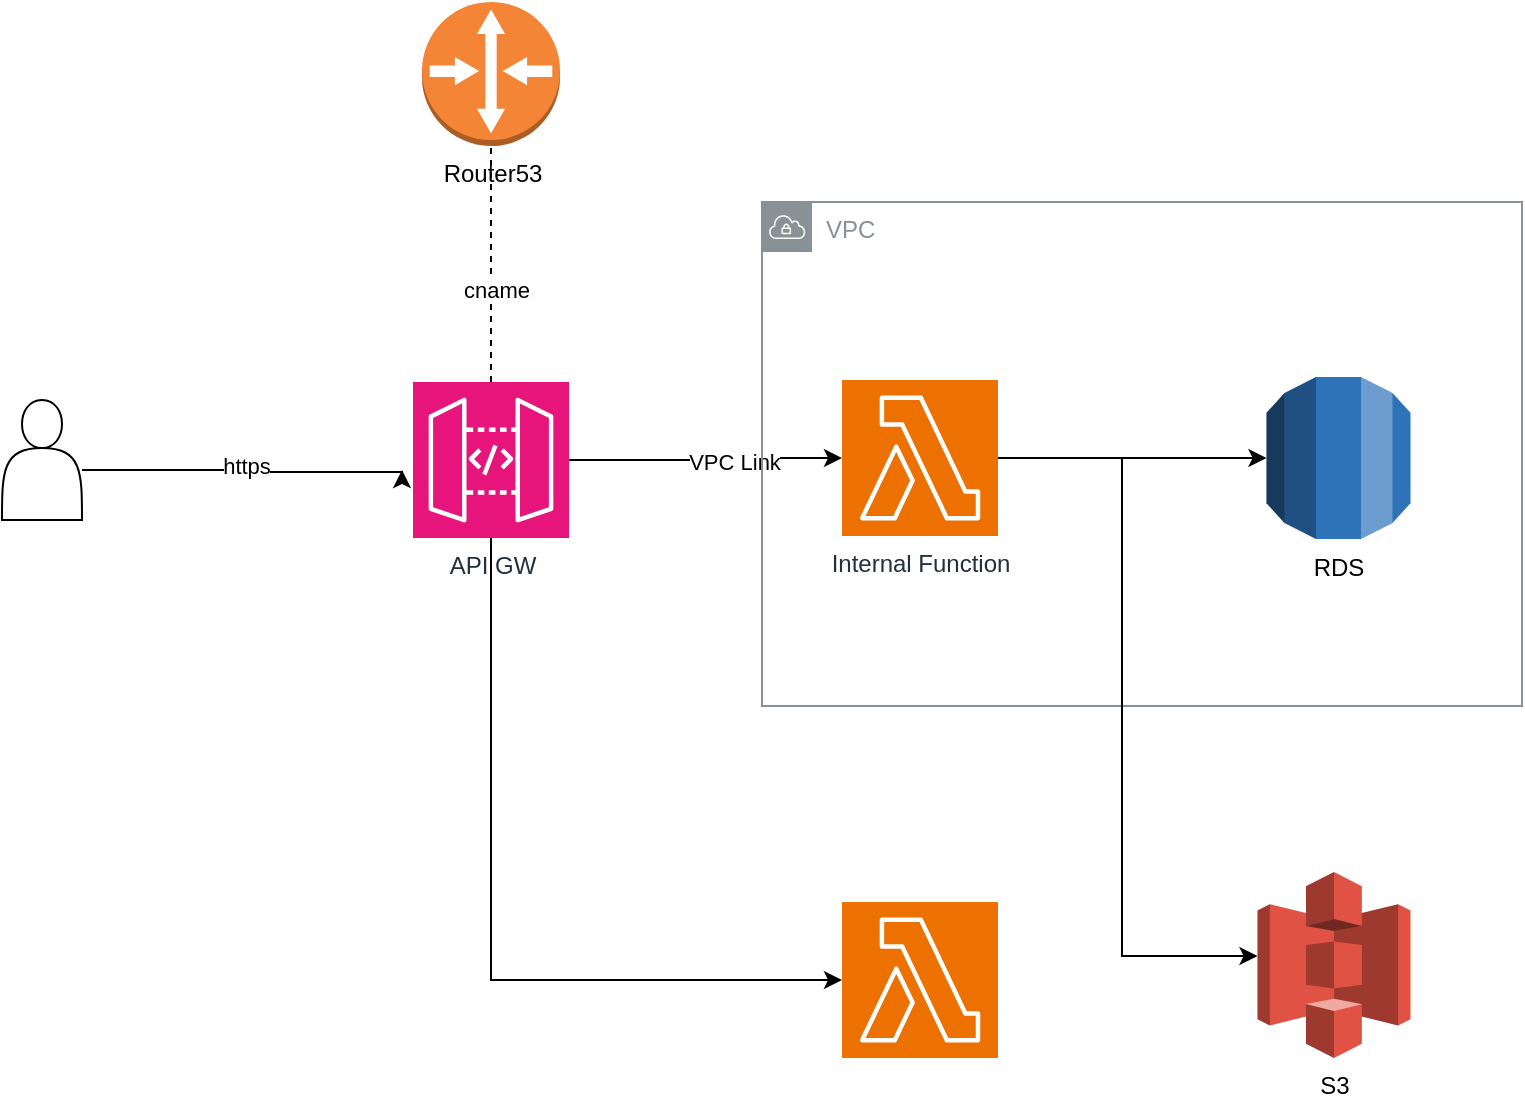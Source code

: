 <mxfile version="28.0.1">
  <diagram name="Page-1" id="Sqly4A1CR8OW14GbjRbu">
    <mxGraphModel dx="916" dy="504" grid="1" gridSize="10" guides="1" tooltips="1" connect="1" arrows="1" fold="1" page="1" pageScale="1" pageWidth="850" pageHeight="1100" math="0" shadow="0">
      <root>
        <mxCell id="0" />
        <mxCell id="1" parent="0" />
        <mxCell id="v7fJk_tXxCjoUoqcx3kz-2" value="Router53" style="outlineConnect=0;dashed=0;verticalLabelPosition=bottom;verticalAlign=top;align=center;html=1;shape=mxgraph.aws3.router;fillColor=#F58536;gradientColor=none;" vertex="1" parent="1">
          <mxGeometry x="260" y="150" width="69" height="72" as="geometry" />
        </mxCell>
        <mxCell id="v7fJk_tXxCjoUoqcx3kz-16" style="edgeStyle=orthogonalEdgeStyle;rounded=0;orthogonalLoop=1;jettySize=auto;html=1;" edge="1" parent="1" source="v7fJk_tXxCjoUoqcx3kz-3" target="v7fJk_tXxCjoUoqcx3kz-10">
          <mxGeometry relative="1" as="geometry" />
        </mxCell>
        <mxCell id="v7fJk_tXxCjoUoqcx3kz-18" value="VPC Link" style="edgeLabel;html=1;align=center;verticalAlign=middle;resizable=0;points=[];" vertex="1" connectable="0" parent="v7fJk_tXxCjoUoqcx3kz-16">
          <mxGeometry x="0.215" y="-2" relative="1" as="geometry">
            <mxPoint as="offset" />
          </mxGeometry>
        </mxCell>
        <mxCell id="v7fJk_tXxCjoUoqcx3kz-3" value="API GW" style="sketch=0;points=[[0,0,0],[0.25,0,0],[0.5,0,0],[0.75,0,0],[1,0,0],[0,1,0],[0.25,1,0],[0.5,1,0],[0.75,1,0],[1,1,0],[0,0.25,0],[0,0.5,0],[0,0.75,0],[1,0.25,0],[1,0.5,0],[1,0.75,0]];outlineConnect=0;fontColor=#232F3E;fillColor=#E7157B;strokeColor=#ffffff;dashed=0;verticalLabelPosition=bottom;verticalAlign=top;align=center;html=1;fontSize=12;fontStyle=0;aspect=fixed;shape=mxgraph.aws4.resourceIcon;resIcon=mxgraph.aws4.api_gateway;" vertex="1" parent="1">
          <mxGeometry x="255.5" y="340" width="78" height="78" as="geometry" />
        </mxCell>
        <mxCell id="v7fJk_tXxCjoUoqcx3kz-4" value="" style="endArrow=none;dashed=1;html=1;rounded=0;exitX=0.5;exitY=0;exitDx=0;exitDy=0;exitPerimeter=0;entryX=0.5;entryY=1;entryDx=0;entryDy=0;entryPerimeter=0;" edge="1" parent="1" source="v7fJk_tXxCjoUoqcx3kz-3" target="v7fJk_tXxCjoUoqcx3kz-2">
          <mxGeometry width="50" height="50" relative="1" as="geometry">
            <mxPoint x="400" y="290" as="sourcePoint" />
            <mxPoint x="450" y="240" as="targetPoint" />
          </mxGeometry>
        </mxCell>
        <mxCell id="v7fJk_tXxCjoUoqcx3kz-8" value="cname" style="edgeLabel;html=1;align=center;verticalAlign=middle;resizable=0;points=[];" vertex="1" connectable="0" parent="v7fJk_tXxCjoUoqcx3kz-4">
          <mxGeometry x="-0.211" y="-2" relative="1" as="geometry">
            <mxPoint as="offset" />
          </mxGeometry>
        </mxCell>
        <mxCell id="v7fJk_tXxCjoUoqcx3kz-6" style="edgeStyle=orthogonalEdgeStyle;rounded=0;orthogonalLoop=1;jettySize=auto;html=1;" edge="1" parent="1">
          <mxGeometry relative="1" as="geometry">
            <mxPoint x="250" y="384" as="targetPoint" />
            <mxPoint x="90" y="384" as="sourcePoint" />
            <Array as="points">
              <mxPoint x="170" y="384" />
              <mxPoint x="170" y="385" />
            </Array>
          </mxGeometry>
        </mxCell>
        <mxCell id="v7fJk_tXxCjoUoqcx3kz-7" value="https" style="edgeLabel;html=1;align=center;verticalAlign=middle;resizable=0;points=[];" vertex="1" connectable="0" parent="v7fJk_tXxCjoUoqcx3kz-6">
          <mxGeometry x="0.027" y="3" relative="1" as="geometry">
            <mxPoint as="offset" />
          </mxGeometry>
        </mxCell>
        <mxCell id="v7fJk_tXxCjoUoqcx3kz-5" value="" style="shape=actor;whiteSpace=wrap;html=1;" vertex="1" parent="1">
          <mxGeometry x="50" y="349" width="40" height="60" as="geometry" />
        </mxCell>
        <mxCell id="v7fJk_tXxCjoUoqcx3kz-9" value="VPC" style="sketch=0;outlineConnect=0;gradientColor=none;html=1;whiteSpace=wrap;fontSize=12;fontStyle=0;shape=mxgraph.aws4.group;grIcon=mxgraph.aws4.group_vpc;strokeColor=#879196;fillColor=none;verticalAlign=top;align=left;spacingLeft=30;fontColor=#879196;dashed=0;" vertex="1" parent="1">
          <mxGeometry x="430" y="250" width="380" height="252" as="geometry" />
        </mxCell>
        <mxCell id="v7fJk_tXxCjoUoqcx3kz-14" style="edgeStyle=orthogonalEdgeStyle;rounded=0;orthogonalLoop=1;jettySize=auto;html=1;" edge="1" parent="1" source="v7fJk_tXxCjoUoqcx3kz-10" target="v7fJk_tXxCjoUoqcx3kz-12">
          <mxGeometry relative="1" as="geometry" />
        </mxCell>
        <mxCell id="v7fJk_tXxCjoUoqcx3kz-15" style="edgeStyle=orthogonalEdgeStyle;rounded=0;orthogonalLoop=1;jettySize=auto;html=1;" edge="1" parent="1" source="v7fJk_tXxCjoUoqcx3kz-10" target="v7fJk_tXxCjoUoqcx3kz-13">
          <mxGeometry relative="1" as="geometry">
            <Array as="points">
              <mxPoint x="610" y="378" />
              <mxPoint x="610" y="627" />
            </Array>
          </mxGeometry>
        </mxCell>
        <mxCell id="v7fJk_tXxCjoUoqcx3kz-10" value="Internal Function" style="sketch=0;points=[[0,0,0],[0.25,0,0],[0.5,0,0],[0.75,0,0],[1,0,0],[0,1,0],[0.25,1,0],[0.5,1,0],[0.75,1,0],[1,1,0],[0,0.25,0],[0,0.5,0],[0,0.75,0],[1,0.25,0],[1,0.5,0],[1,0.75,0]];outlineConnect=0;fontColor=#232F3E;fillColor=#ED7100;strokeColor=#ffffff;dashed=0;verticalLabelPosition=bottom;verticalAlign=top;align=center;html=1;fontSize=12;fontStyle=0;aspect=fixed;shape=mxgraph.aws4.resourceIcon;resIcon=mxgraph.aws4.lambda;" vertex="1" parent="1">
          <mxGeometry x="470" y="339" width="78" height="78" as="geometry" />
        </mxCell>
        <mxCell id="v7fJk_tXxCjoUoqcx3kz-11" value="" style="sketch=0;points=[[0,0,0],[0.25,0,0],[0.5,0,0],[0.75,0,0],[1,0,0],[0,1,0],[0.25,1,0],[0.5,1,0],[0.75,1,0],[1,1,0],[0,0.25,0],[0,0.5,0],[0,0.75,0],[1,0.25,0],[1,0.5,0],[1,0.75,0]];outlineConnect=0;fontColor=#232F3E;fillColor=#ED7100;strokeColor=#ffffff;dashed=0;verticalLabelPosition=bottom;verticalAlign=top;align=center;html=1;fontSize=12;fontStyle=0;aspect=fixed;shape=mxgraph.aws4.resourceIcon;resIcon=mxgraph.aws4.lambda;" vertex="1" parent="1">
          <mxGeometry x="470" y="600" width="78" height="78" as="geometry" />
        </mxCell>
        <mxCell id="v7fJk_tXxCjoUoqcx3kz-12" value="RDS" style="outlineConnect=0;dashed=0;verticalLabelPosition=bottom;verticalAlign=top;align=center;html=1;shape=mxgraph.aws3.rds;fillColor=#2E73B8;gradientColor=none;" vertex="1" parent="1">
          <mxGeometry x="682.25" y="337.5" width="72" height="81" as="geometry" />
        </mxCell>
        <mxCell id="v7fJk_tXxCjoUoqcx3kz-13" value="S3" style="outlineConnect=0;dashed=0;verticalLabelPosition=bottom;verticalAlign=top;align=center;html=1;shape=mxgraph.aws3.s3;fillColor=#E05243;gradientColor=none;" vertex="1" parent="1">
          <mxGeometry x="677.75" y="585" width="76.5" height="93" as="geometry" />
        </mxCell>
        <mxCell id="v7fJk_tXxCjoUoqcx3kz-17" style="edgeStyle=orthogonalEdgeStyle;rounded=0;orthogonalLoop=1;jettySize=auto;html=1;entryX=0;entryY=0.5;entryDx=0;entryDy=0;entryPerimeter=0;" edge="1" parent="1" source="v7fJk_tXxCjoUoqcx3kz-3" target="v7fJk_tXxCjoUoqcx3kz-11">
          <mxGeometry relative="1" as="geometry">
            <Array as="points">
              <mxPoint x="295" y="639" />
            </Array>
          </mxGeometry>
        </mxCell>
      </root>
    </mxGraphModel>
  </diagram>
</mxfile>
